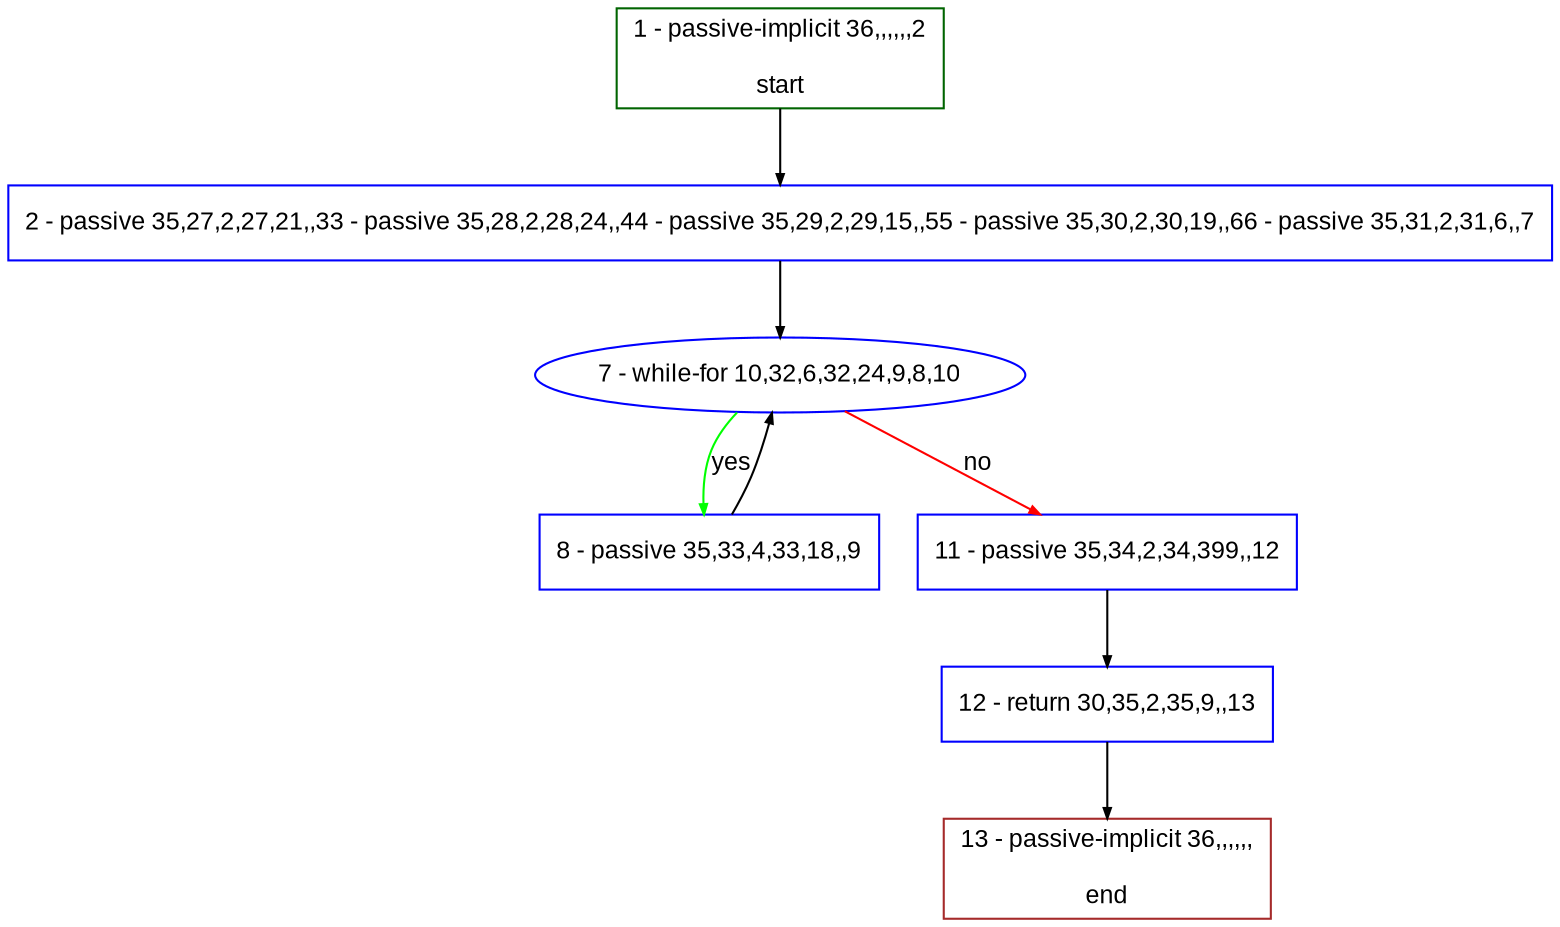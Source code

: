 digraph "" {
  graph [pack="true", label="", fontsize="12", packmode="clust", fontname="Arial", fillcolor="#FFFFCC", bgcolor="white", style="rounded,filled", compound="true"];
  node [node_initialized="no", label="", color="grey", fontsize="12", fillcolor="white", fontname="Arial", style="filled", shape="rectangle", compound="true", fixedsize="false"];
  edge [fontcolor="black", arrowhead="normal", arrowtail="none", arrowsize="0.5", ltail="", label="", color="black", fontsize="12", lhead="", fontname="Arial", dir="forward", compound="true"];
  __N1 [label="2 - passive 35,27,2,27,21,,33 - passive 35,28,2,28,24,,44 - passive 35,29,2,29,15,,55 - passive 35,30,2,30,19,,66 - passive 35,31,2,31,6,,7", color="#0000ff", fillcolor="#ffffff", style="filled", shape="box"];
  __N2 [label="1 - passive-implicit 36,,,,,,2\n\nstart", color="#006400", fillcolor="#ffffff", style="filled", shape="box"];
  __N3 [label="7 - while-for 10,32,6,32,24,9,8,10", color="#0000ff", fillcolor="#ffffff", style="filled", shape="oval"];
  __N4 [label="8 - passive 35,33,4,33,18,,9", color="#0000ff", fillcolor="#ffffff", style="filled", shape="box"];
  __N5 [label="11 - passive 35,34,2,34,399,,12", color="#0000ff", fillcolor="#ffffff", style="filled", shape="box"];
  __N6 [label="12 - return 30,35,2,35,9,,13", color="#0000ff", fillcolor="#ffffff", style="filled", shape="box"];
  __N7 [label="13 - passive-implicit 36,,,,,,\n\nend", color="#a52a2a", fillcolor="#ffffff", style="filled", shape="box"];
  __N2 -> __N1 [arrowhead="normal", arrowtail="none", color="#000000", label="", dir="forward"];
  __N1 -> __N3 [arrowhead="normal", arrowtail="none", color="#000000", label="", dir="forward"];
  __N3 -> __N4 [arrowhead="normal", arrowtail="none", color="#00ff00", label="yes", dir="forward"];
  __N4 -> __N3 [arrowhead="normal", arrowtail="none", color="#000000", label="", dir="forward"];
  __N3 -> __N5 [arrowhead="normal", arrowtail="none", color="#ff0000", label="no", dir="forward"];
  __N5 -> __N6 [arrowhead="normal", arrowtail="none", color="#000000", label="", dir="forward"];
  __N6 -> __N7 [arrowhead="normal", arrowtail="none", color="#000000", label="", dir="forward"];
}
